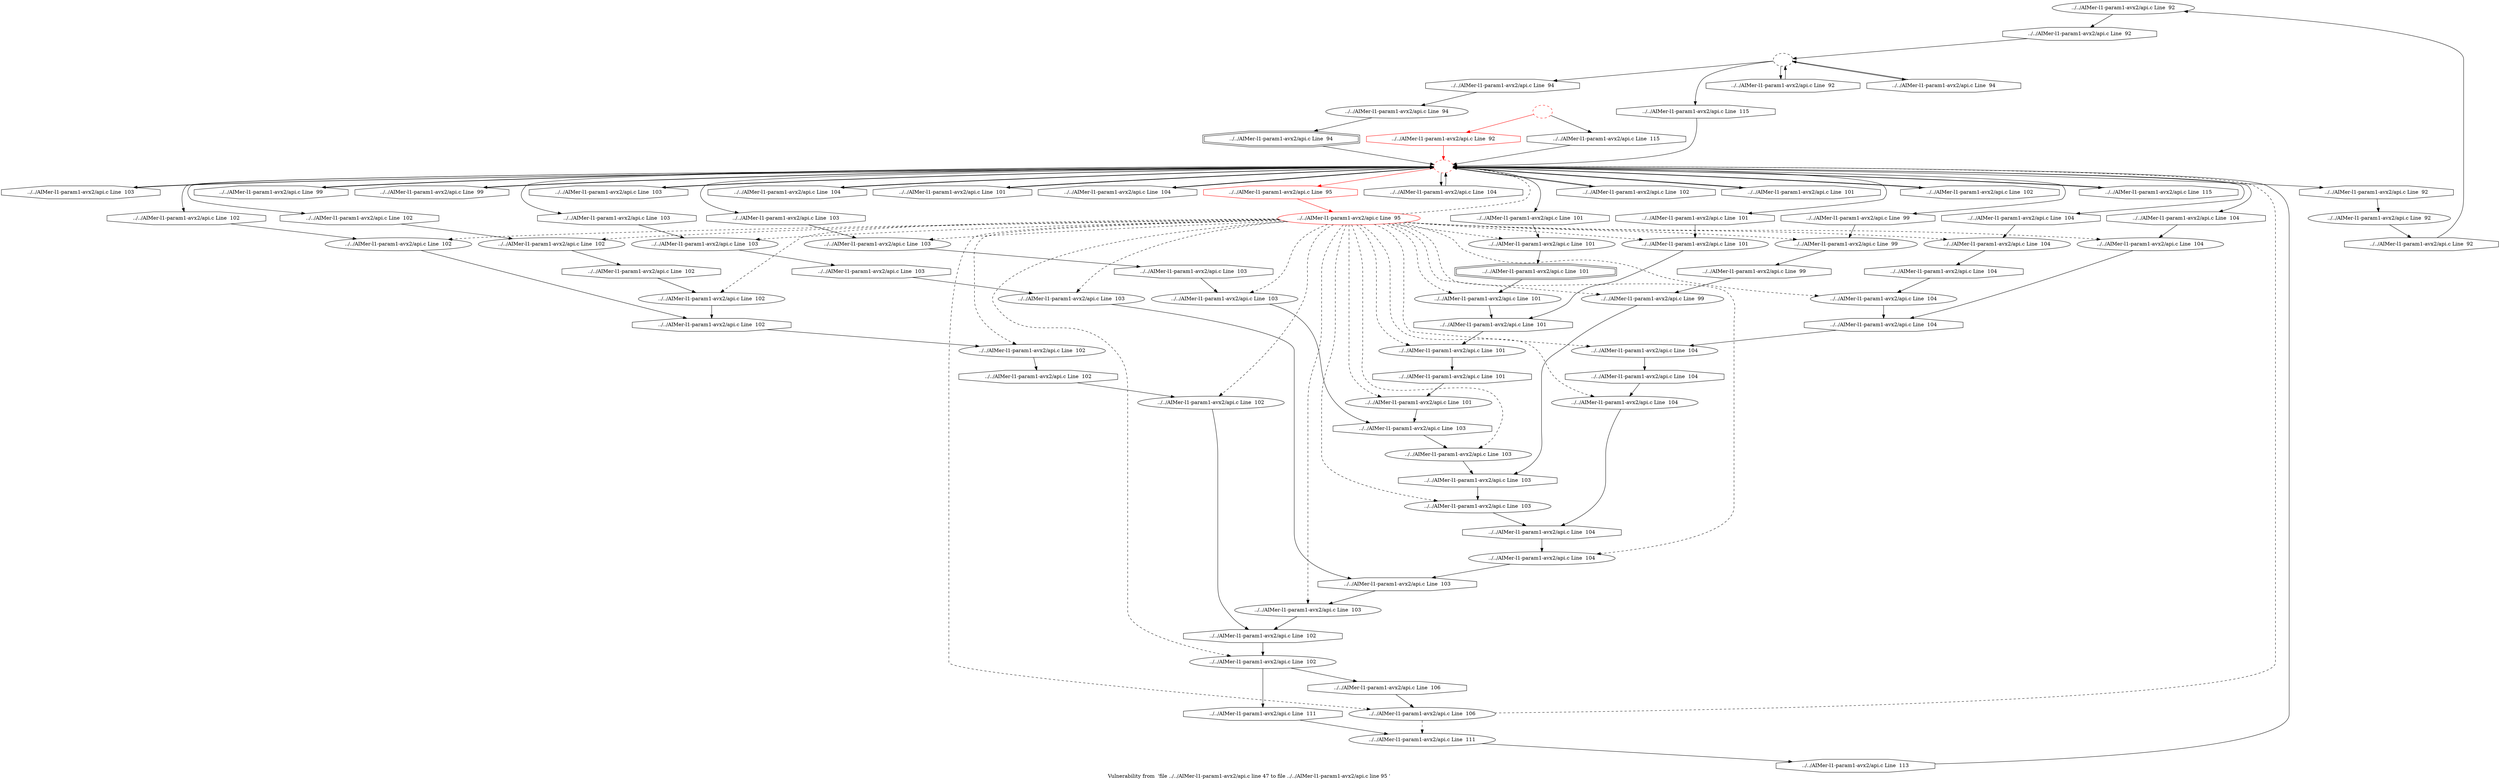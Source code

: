 digraph "Vulnerability from 'file ../../AIMer-l1-param1-avx2/api.c line 47 to file ../../AIMer-l1-param1-avx2/api.c line 95 '  "{
label="Vulnerability from  'file ../../AIMer-l1-param1-avx2/api.c line 47 to file ../../AIMer-l1-param1-avx2/api.c line 95 ' ";
node_578[shape=ellipse,style=solid,label="../../AIMer-l1-param1-avx2/api.c Line  92"]
node_581[shape=octagon,style=solid,label="../../AIMer-l1-param1-avx2/api.c Line  92"]
"node_578"->"node_581"
node_577[shape=octagon,style=solid,label="../../AIMer-l1-param1-avx2/api.c Line  92"]
node_576[shape=ellipse,style=solid,label="../../AIMer-l1-param1-avx2/api.c Line  92"]
"node_577"->"node_576"
node_596[shape=octagon,style=solid,label="../../AIMer-l1-param1-avx2/api.c Line  101"]
node_595[shape=ellipse,style=solid,label="../../AIMer-l1-param1-avx2/api.c Line  101"]
"node_596"->"node_595"
node_592[shape=ellipse,style=solid,label="../../AIMer-l1-param1-avx2/api.c Line  99"]
node_631[shape=octagon,style=solid,label="../../AIMer-l1-param1-avx2/api.c Line  103"]
"node_592"->"node_631"
node_579[shape=octagon,style=solid,label="../../AIMer-l1-param1-avx2/api.c Line  92"]
"node_576"->"node_579"
node_575[shape=octagon,style=solid,label="../../AIMer-l1-param1-avx2/api.c Line  92", color=red]
node_574[shape=ellipse,style=dashed,label="", color=red]
"node_575"->"node_574" [color=red]
node_598[shape=doubleoctagon,style=solid,label="../../AIMer-l1-param1-avx2/api.c Line  101"]
node_597[shape=ellipse,style=solid,label="../../AIMer-l1-param1-avx2/api.c Line  101"]
"node_598"->"node_597"
"node_574"->"node_577"
"node_574"->"node_596"
node_618[shape=octagon,style=solid,label="../../AIMer-l1-param1-avx2/api.c Line  103"]
"node_574"->"node_618"
node_620[shape=octagon,style=solid,label="../../AIMer-l1-param1-avx2/api.c Line  103"]
"node_574"->"node_620"
node_587[shape=octagon,style=solid,label="../../AIMer-l1-param1-avx2/api.c Line  95", color=red]
"node_574"->"node_587" [color=red]
node_588[shape=octagon,style=solid,label="../../AIMer-l1-param1-avx2/api.c Line  99"]
"node_574"->"node_588"
node_589[shape=octagon,style=solid,label="../../AIMer-l1-param1-avx2/api.c Line  99"]
"node_574"->"node_589"
node_591[shape=octagon,style=solid,label="../../AIMer-l1-param1-avx2/api.c Line  99"]
"node_574"->"node_591"
node_623[shape=octagon,style=solid,label="../../AIMer-l1-param1-avx2/api.c Line  103"]
"node_574"->"node_623"
node_625[shape=octagon,style=solid,label="../../AIMer-l1-param1-avx2/api.c Line  103"]
"node_574"->"node_625"
node_632[shape=octagon,style=solid,label="../../AIMer-l1-param1-avx2/api.c Line  104"]
"node_574"->"node_632"
node_594[shape=octagon,style=solid,label="../../AIMer-l1-param1-avx2/api.c Line  101"]
"node_574"->"node_594"
node_633[shape=octagon,style=solid,label="../../AIMer-l1-param1-avx2/api.c Line  104"]
"node_574"->"node_633"
node_635[shape=octagon,style=solid,label="../../AIMer-l1-param1-avx2/api.c Line  104"]
"node_574"->"node_635"
node_638[shape=octagon,style=solid,label="../../AIMer-l1-param1-avx2/api.c Line  104"]
"node_574"->"node_638"
node_640[shape=octagon,style=solid,label="../../AIMer-l1-param1-avx2/api.c Line  104"]
"node_574"->"node_640"
node_601[shape=octagon,style=solid,label="../../AIMer-l1-param1-avx2/api.c Line  101"]
"node_574"->"node_601"
node_606[shape=octagon,style=solid,label="../../AIMer-l1-param1-avx2/api.c Line  102"]
"node_574"->"node_606"
node_599[shape=octagon,style=solid,label="../../AIMer-l1-param1-avx2/api.c Line  101"]
"node_574"->"node_599"
node_608[shape=octagon,style=solid,label="../../AIMer-l1-param1-avx2/api.c Line  102"]
"node_574"->"node_608"
node_609[shape=octagon,style=solid,label="../../AIMer-l1-param1-avx2/api.c Line  102"]
"node_574"->"node_609"
node_611[shape=octagon,style=solid,label="../../AIMer-l1-param1-avx2/api.c Line  102"]
"node_574"->"node_611"
node_657[shape=octagon,style=solid,label="../../AIMer-l1-param1-avx2/api.c Line  115"]
"node_574"->"node_657"
node_573[shape=ellipse,style=dashed,label=""]
node_580[shape=octagon,style=solid,label="../../AIMer-l1-param1-avx2/api.c Line  92"]
"node_573"->"node_580"
node_582[shape=octagon,style=solid,label="../../AIMer-l1-param1-avx2/api.c Line  94"]
"node_573"->"node_582"
node_584[shape=octagon,style=solid,label="../../AIMer-l1-param1-avx2/api.c Line  94"]
"node_573"->"node_584"
node_656[shape=octagon,style=solid,label="../../AIMer-l1-param1-avx2/api.c Line  115"]
"node_573"->"node_656"
node_572[shape=ellipse,style=dashed,label="", color=red]
"node_572"->"node_575" [color=red]
node_658[shape=octagon,style=solid,label="../../AIMer-l1-param1-avx2/api.c Line  115"]
"node_572"->"node_658"
node_615[shape=octagon,style=solid,label="../../AIMer-l1-param1-avx2/api.c Line  102"]
node_614[shape=ellipse,style=solid,label="../../AIMer-l1-param1-avx2/api.c Line  102"]
"node_615"->"node_614"
node_616[shape=ellipse,style=solid,label="../../AIMer-l1-param1-avx2/api.c Line  102"]
node_650[shape=octagon,style=solid,label="../../AIMer-l1-param1-avx2/api.c Line  102"]
"node_616"->"node_650"
node_617[shape=octagon,style=solid,label="../../AIMer-l1-param1-avx2/api.c Line  102"]
"node_617"->"node_616"
"node_618"->"node_574"
node_619[shape=ellipse,style=solid,label="../../AIMer-l1-param1-avx2/api.c Line  103"]
node_622[shape=octagon,style=solid,label="../../AIMer-l1-param1-avx2/api.c Line  103"]
"node_619"->"node_622"
"node_620"->"node_619"
node_621[shape=ellipse,style=solid,label="../../AIMer-l1-param1-avx2/api.c Line  103"]
node_648[shape=octagon,style=solid,label="../../AIMer-l1-param1-avx2/api.c Line  103"]
"node_621"->"node_648"
node_586[shape=ellipse,style=solid,label="../../AIMer-l1-param1-avx2/api.c Line  95", color=red]
"node_586"->"node_592" [style=dashed]
"node_586"->"node_574" [style=dashed]
"node_586"->"node_616" [style=dashed]
"node_586"->"node_619" [style=dashed]
"node_586"->"node_621" [style=dashed]
node_590[shape=ellipse,style=solid,label="../../AIMer-l1-param1-avx2/api.c Line  99"]
"node_586"->"node_590" [style=dashed]
node_624[shape=ellipse,style=solid,label="../../AIMer-l1-param1-avx2/api.c Line  103"]
"node_586"->"node_624" [style=dashed]
node_626[shape=ellipse,style=solid,label="../../AIMer-l1-param1-avx2/api.c Line  103"]
"node_586"->"node_626" [style=dashed]
node_628[shape=ellipse,style=solid,label="../../AIMer-l1-param1-avx2/api.c Line  103"]
"node_586"->"node_628" [style=dashed]
node_630[shape=ellipse,style=solid,label="../../AIMer-l1-param1-avx2/api.c Line  103"]
"node_586"->"node_630" [style=dashed]
node_634[shape=ellipse,style=solid,label="../../AIMer-l1-param1-avx2/api.c Line  104"]
"node_586"->"node_634" [style=dashed]
node_636[shape=ellipse,style=solid,label="../../AIMer-l1-param1-avx2/api.c Line  104"]
"node_586"->"node_636" [style=dashed]
node_639[shape=ellipse,style=solid,label="../../AIMer-l1-param1-avx2/api.c Line  104"]
"node_586"->"node_639" [style=dashed]
node_641[shape=ellipse,style=solid,label="../../AIMer-l1-param1-avx2/api.c Line  104"]
"node_586"->"node_641" [style=dashed]
node_643[shape=ellipse,style=solid,label="../../AIMer-l1-param1-avx2/api.c Line  104"]
"node_586"->"node_643" [style=dashed]
node_602[shape=ellipse,style=solid,label="../../AIMer-l1-param1-avx2/api.c Line  101"]
"node_586"->"node_602" [style=dashed]
node_604[shape=ellipse,style=solid,label="../../AIMer-l1-param1-avx2/api.c Line  101"]
"node_586"->"node_604" [style=dashed]
node_607[shape=ellipse,style=solid,label="../../AIMer-l1-param1-avx2/api.c Line  102"]
"node_586"->"node_607" [style=dashed]
node_600[shape=ellipse,style=solid,label="../../AIMer-l1-param1-avx2/api.c Line  101"]
"node_586"->"node_600" [style=dashed]
"node_586"->"node_595" [style=dashed]
node_610[shape=ellipse,style=solid,label="../../AIMer-l1-param1-avx2/api.c Line  102"]
"node_586"->"node_610" [style=dashed]
node_612[shape=ellipse,style=solid,label="../../AIMer-l1-param1-avx2/api.c Line  102"]
"node_586"->"node_612" [style=dashed]
"node_586"->"node_614" [style=dashed]
"node_586"->"node_597" [style=dashed]
node_645[shape=ellipse,style=solid,label="../../AIMer-l1-param1-avx2/api.c Line  104"]
"node_586"->"node_645" [style=dashed]
node_647[shape=ellipse,style=solid,label="../../AIMer-l1-param1-avx2/api.c Line  103"]
"node_586"->"node_647" [style=dashed]
node_649[shape=ellipse,style=solid,label="../../AIMer-l1-param1-avx2/api.c Line  102"]
"node_586"->"node_649" [style=dashed]
node_651[shape=ellipse,style=solid,label="../../AIMer-l1-param1-avx2/api.c Line  106"]
"node_586"->"node_651" [style=dashed]
"node_587"->"node_586" [color=red]
"node_588"->"node_574"
"node_589"->"node_574"
node_593[shape=octagon,style=solid,label="../../AIMer-l1-param1-avx2/api.c Line  99"]
"node_590"->"node_593"
"node_591"->"node_590"
"node_622"->"node_621"
"node_623"->"node_574"
node_627[shape=octagon,style=solid,label="../../AIMer-l1-param1-avx2/api.c Line  103"]
"node_624"->"node_627"
"node_625"->"node_624"
node_629[shape=octagon,style=solid,label="../../AIMer-l1-param1-avx2/api.c Line  103"]
"node_626"->"node_629"
"node_627"->"node_626"
"node_628"->"node_631"
"node_629"->"node_628"
node_646[shape=octagon,style=solid,label="../../AIMer-l1-param1-avx2/api.c Line  104"]
"node_630"->"node_646"
"node_631"->"node_630"
"node_632"->"node_574"
"node_594"->"node_574"
"node_579"->"node_578"
"node_580"->"node_573"
"node_633"->"node_574"
node_637[shape=octagon,style=solid,label="../../AIMer-l1-param1-avx2/api.c Line  104"]
"node_634"->"node_637"
"node_635"->"node_634"
node_642[shape=octagon,style=solid,label="../../AIMer-l1-param1-avx2/api.c Line  104"]
"node_636"->"node_642"
"node_637"->"node_636"
"node_638"->"node_574"
"node_639"->"node_642"
"node_640"->"node_639"
node_644[shape=octagon,style=solid,label="../../AIMer-l1-param1-avx2/api.c Line  104"]
"node_641"->"node_644"
"node_642"->"node_641"
"node_643"->"node_646"
"node_644"->"node_643"
"node_601"->"node_600"
node_605[shape=octagon,style=solid,label="../../AIMer-l1-param1-avx2/api.c Line  101"]
"node_602"->"node_605"
node_603[shape=octagon,style=solid,label="../../AIMer-l1-param1-avx2/api.c Line  101"]
"node_603"->"node_602"
"node_604"->"node_629"
"node_605"->"node_604"
"node_606"->"node_574"
"node_607"->"node_615"
"node_599"->"node_574"
"node_600"->"node_603"
"node_593"->"node_592"
"node_595"->"node_598"
"node_608"->"node_607"
"node_609"->"node_574"
node_613[shape=octagon,style=solid,label="../../AIMer-l1-param1-avx2/api.c Line  102"]
"node_610"->"node_613"
"node_611"->"node_610"
"node_612"->"node_615"
"node_613"->"node_612"
"node_614"->"node_617"
"node_581"->"node_573"
"node_582"->"node_573"
node_583[shape=ellipse,style=solid,label="../../AIMer-l1-param1-avx2/api.c Line  94"]
node_585[shape=doubleoctagon,style=solid,label="../../AIMer-l1-param1-avx2/api.c Line  94"]
"node_583"->"node_585"
"node_584"->"node_583"
"node_585"->"node_574"
"node_597"->"node_603"
"node_645"->"node_648"
"node_646"->"node_645"
"node_647"->"node_650"
"node_648"->"node_647"
node_652[shape=octagon,style=solid,label="../../AIMer-l1-param1-avx2/api.c Line  106"]
"node_649"->"node_652"
node_654[shape=octagon,style=solid,label="../../AIMer-l1-param1-avx2/api.c Line  111"]
"node_649"->"node_654"
"node_650"->"node_649"
"node_651"->"node_574" [style=dashed]
node_653[shape=ellipse,style=solid,label="../../AIMer-l1-param1-avx2/api.c Line  111"]
"node_651"->"node_653" [style=dashed]
"node_652"->"node_651"
node_655[shape=octagon,style=solid,label="../../AIMer-l1-param1-avx2/api.c Line  113"]
"node_653"->"node_655"
"node_654"->"node_653"
"node_655"->"node_574"
"node_656"->"node_574"
"node_657"->"node_574"
"node_658"->"node_574"
}

